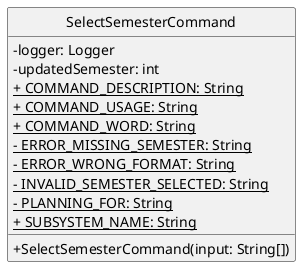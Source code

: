 @startuml
'https://plantuml.com/class-diagram
hide circle
skinparam classAttributeIconSize 0

class SelectSemesterCommand {
    - logger: Logger
    - updatedSemester: int
    <u>+ COMMAND_DESCRIPTION: String
    <u>+ COMMAND_USAGE: String
    <u>+ COMMAND_WORD: String
    <u>- ERROR_MISSING_SEMESTER: String
    <u>- ERROR_WRONG_FORMAT: String
    <u>- INVALID_SEMESTER_SELECTED: String
    <u>- PLANNING_FOR: String
    <u>+ SUBSYSTEM_NAME: String

    + SelectSemesterCommand(input: String[])
}

@enduml